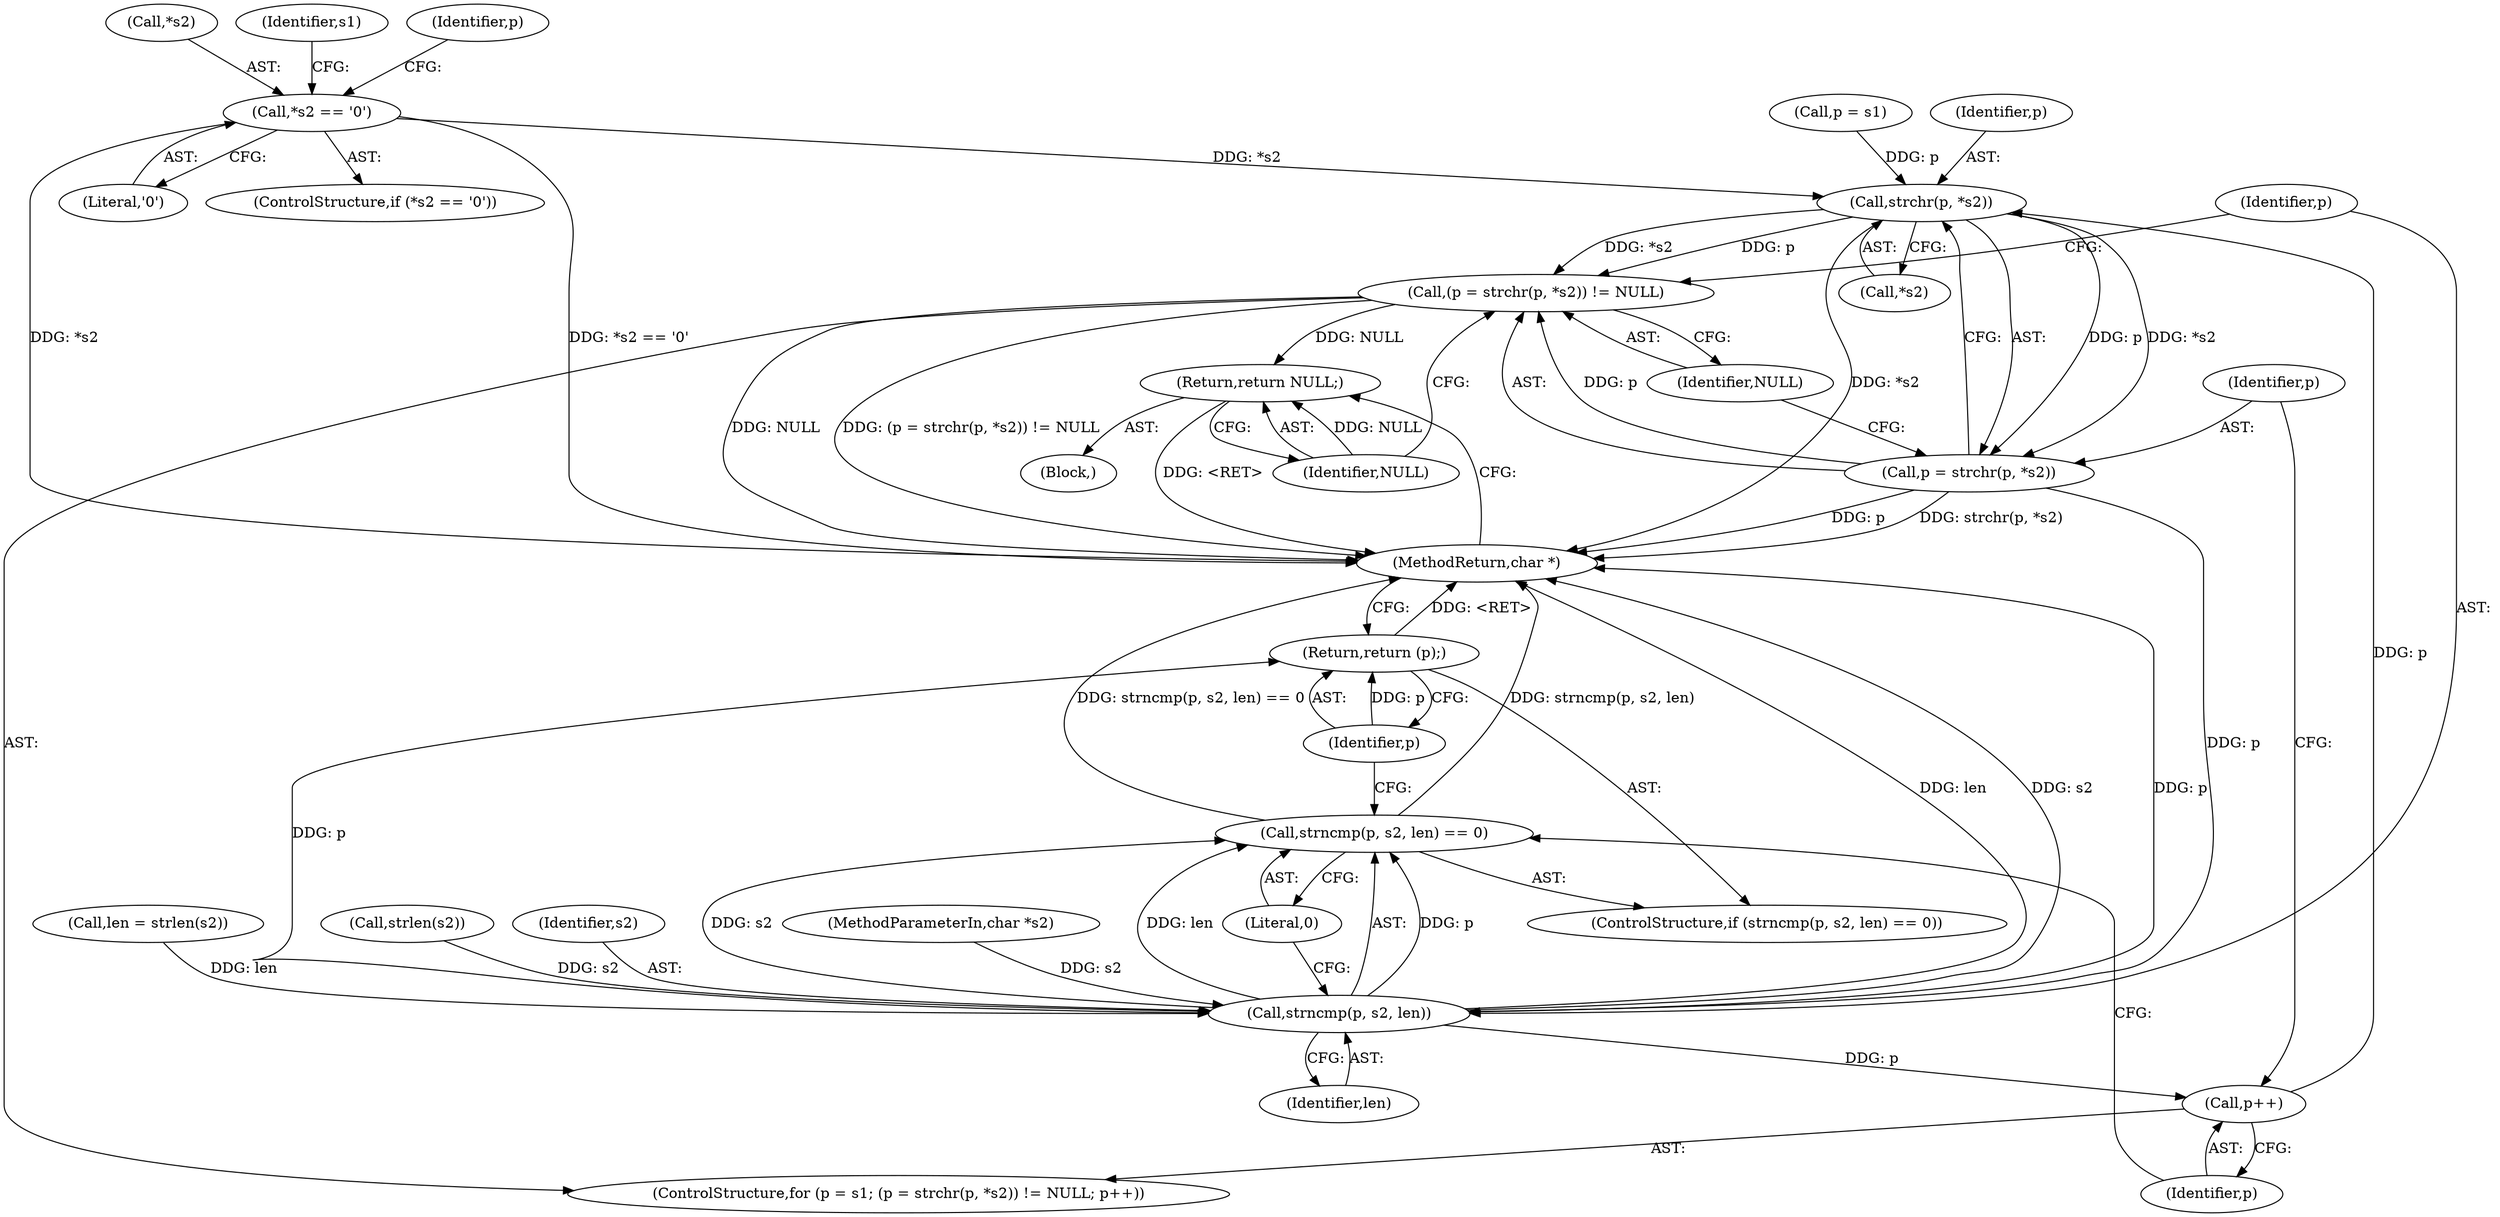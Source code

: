 digraph "0_boa_e139b87835994d007fbd64eead6c1455d7b8cf4e_0@pointer" {
"1000113" [label="(Call,*s2 == '\0')"];
"1000126" [label="(Call,strchr(p, *s2))"];
"1000123" [label="(Call,(p = strchr(p, *s2)) != NULL)"];
"1000143" [label="(Return,return NULL;)"];
"1000124" [label="(Call,p = strchr(p, *s2))"];
"1000136" [label="(Call,strncmp(p, s2, len))"];
"1000131" [label="(Call,p++)"];
"1000135" [label="(Call,strncmp(p, s2, len) == 0)"];
"1000141" [label="(Return,return (p);)"];
"1000140" [label="(Literal,0)"];
"1000112" [label="(ControlStructure,if (*s2 == '\0'))"];
"1000139" [label="(Identifier,len)"];
"1000113" [label="(Call,*s2 == '\0')"];
"1000116" [label="(Literal,'\0')"];
"1000114" [label="(Call,*s2)"];
"1000126" [label="(Call,strchr(p, *s2))"];
"1000144" [label="(Identifier,NULL)"];
"1000118" [label="(Identifier,s1)"];
"1000125" [label="(Identifier,p)"];
"1000128" [label="(Call,*s2)"];
"1000108" [label="(Call,len = strlen(s2))"];
"1000110" [label="(Call,strlen(s2))"];
"1000131" [label="(Call,p++)"];
"1000136" [label="(Call,strncmp(p, s2, len))"];
"1000138" [label="(Identifier,s2)"];
"1000137" [label="(Identifier,p)"];
"1000121" [label="(Identifier,p)"];
"1000143" [label="(Return,return NULL;)"];
"1000142" [label="(Identifier,p)"];
"1000123" [label="(Call,(p = strchr(p, *s2)) != NULL)"];
"1000130" [label="(Identifier,NULL)"];
"1000105" [label="(Block,)"];
"1000135" [label="(Call,strncmp(p, s2, len) == 0)"];
"1000104" [label="(MethodParameterIn,char *s2)"];
"1000134" [label="(ControlStructure,if (strncmp(p, s2, len) == 0))"];
"1000132" [label="(Identifier,p)"];
"1000127" [label="(Identifier,p)"];
"1000141" [label="(Return,return (p);)"];
"1000124" [label="(Call,p = strchr(p, *s2))"];
"1000120" [label="(Call,p = s1)"];
"1000119" [label="(ControlStructure,for (p = s1; (p = strchr(p, *s2)) != NULL; p++))"];
"1000145" [label="(MethodReturn,char *)"];
"1000113" -> "1000112"  [label="AST: "];
"1000113" -> "1000116"  [label="CFG: "];
"1000114" -> "1000113"  [label="AST: "];
"1000116" -> "1000113"  [label="AST: "];
"1000118" -> "1000113"  [label="CFG: "];
"1000121" -> "1000113"  [label="CFG: "];
"1000113" -> "1000145"  [label="DDG: *s2"];
"1000113" -> "1000145"  [label="DDG: *s2 == '\0'"];
"1000113" -> "1000126"  [label="DDG: *s2"];
"1000126" -> "1000124"  [label="AST: "];
"1000126" -> "1000128"  [label="CFG: "];
"1000127" -> "1000126"  [label="AST: "];
"1000128" -> "1000126"  [label="AST: "];
"1000124" -> "1000126"  [label="CFG: "];
"1000126" -> "1000145"  [label="DDG: *s2"];
"1000126" -> "1000123"  [label="DDG: p"];
"1000126" -> "1000123"  [label="DDG: *s2"];
"1000126" -> "1000124"  [label="DDG: p"];
"1000126" -> "1000124"  [label="DDG: *s2"];
"1000131" -> "1000126"  [label="DDG: p"];
"1000120" -> "1000126"  [label="DDG: p"];
"1000123" -> "1000119"  [label="AST: "];
"1000123" -> "1000130"  [label="CFG: "];
"1000124" -> "1000123"  [label="AST: "];
"1000130" -> "1000123"  [label="AST: "];
"1000137" -> "1000123"  [label="CFG: "];
"1000144" -> "1000123"  [label="CFG: "];
"1000123" -> "1000145"  [label="DDG: NULL"];
"1000123" -> "1000145"  [label="DDG: (p = strchr(p, *s2)) != NULL"];
"1000124" -> "1000123"  [label="DDG: p"];
"1000123" -> "1000143"  [label="DDG: NULL"];
"1000143" -> "1000105"  [label="AST: "];
"1000143" -> "1000144"  [label="CFG: "];
"1000144" -> "1000143"  [label="AST: "];
"1000145" -> "1000143"  [label="CFG: "];
"1000143" -> "1000145"  [label="DDG: <RET>"];
"1000144" -> "1000143"  [label="DDG: NULL"];
"1000125" -> "1000124"  [label="AST: "];
"1000130" -> "1000124"  [label="CFG: "];
"1000124" -> "1000145"  [label="DDG: p"];
"1000124" -> "1000145"  [label="DDG: strchr(p, *s2)"];
"1000124" -> "1000136"  [label="DDG: p"];
"1000136" -> "1000135"  [label="AST: "];
"1000136" -> "1000139"  [label="CFG: "];
"1000137" -> "1000136"  [label="AST: "];
"1000138" -> "1000136"  [label="AST: "];
"1000139" -> "1000136"  [label="AST: "];
"1000140" -> "1000136"  [label="CFG: "];
"1000136" -> "1000145"  [label="DDG: len"];
"1000136" -> "1000145"  [label="DDG: s2"];
"1000136" -> "1000145"  [label="DDG: p"];
"1000136" -> "1000131"  [label="DDG: p"];
"1000136" -> "1000135"  [label="DDG: p"];
"1000136" -> "1000135"  [label="DDG: s2"];
"1000136" -> "1000135"  [label="DDG: len"];
"1000110" -> "1000136"  [label="DDG: s2"];
"1000104" -> "1000136"  [label="DDG: s2"];
"1000108" -> "1000136"  [label="DDG: len"];
"1000136" -> "1000141"  [label="DDG: p"];
"1000131" -> "1000119"  [label="AST: "];
"1000131" -> "1000132"  [label="CFG: "];
"1000132" -> "1000131"  [label="AST: "];
"1000125" -> "1000131"  [label="CFG: "];
"1000135" -> "1000134"  [label="AST: "];
"1000135" -> "1000140"  [label="CFG: "];
"1000140" -> "1000135"  [label="AST: "];
"1000142" -> "1000135"  [label="CFG: "];
"1000132" -> "1000135"  [label="CFG: "];
"1000135" -> "1000145"  [label="DDG: strncmp(p, s2, len) == 0"];
"1000135" -> "1000145"  [label="DDG: strncmp(p, s2, len)"];
"1000141" -> "1000134"  [label="AST: "];
"1000141" -> "1000142"  [label="CFG: "];
"1000142" -> "1000141"  [label="AST: "];
"1000145" -> "1000141"  [label="CFG: "];
"1000141" -> "1000145"  [label="DDG: <RET>"];
"1000142" -> "1000141"  [label="DDG: p"];
}
